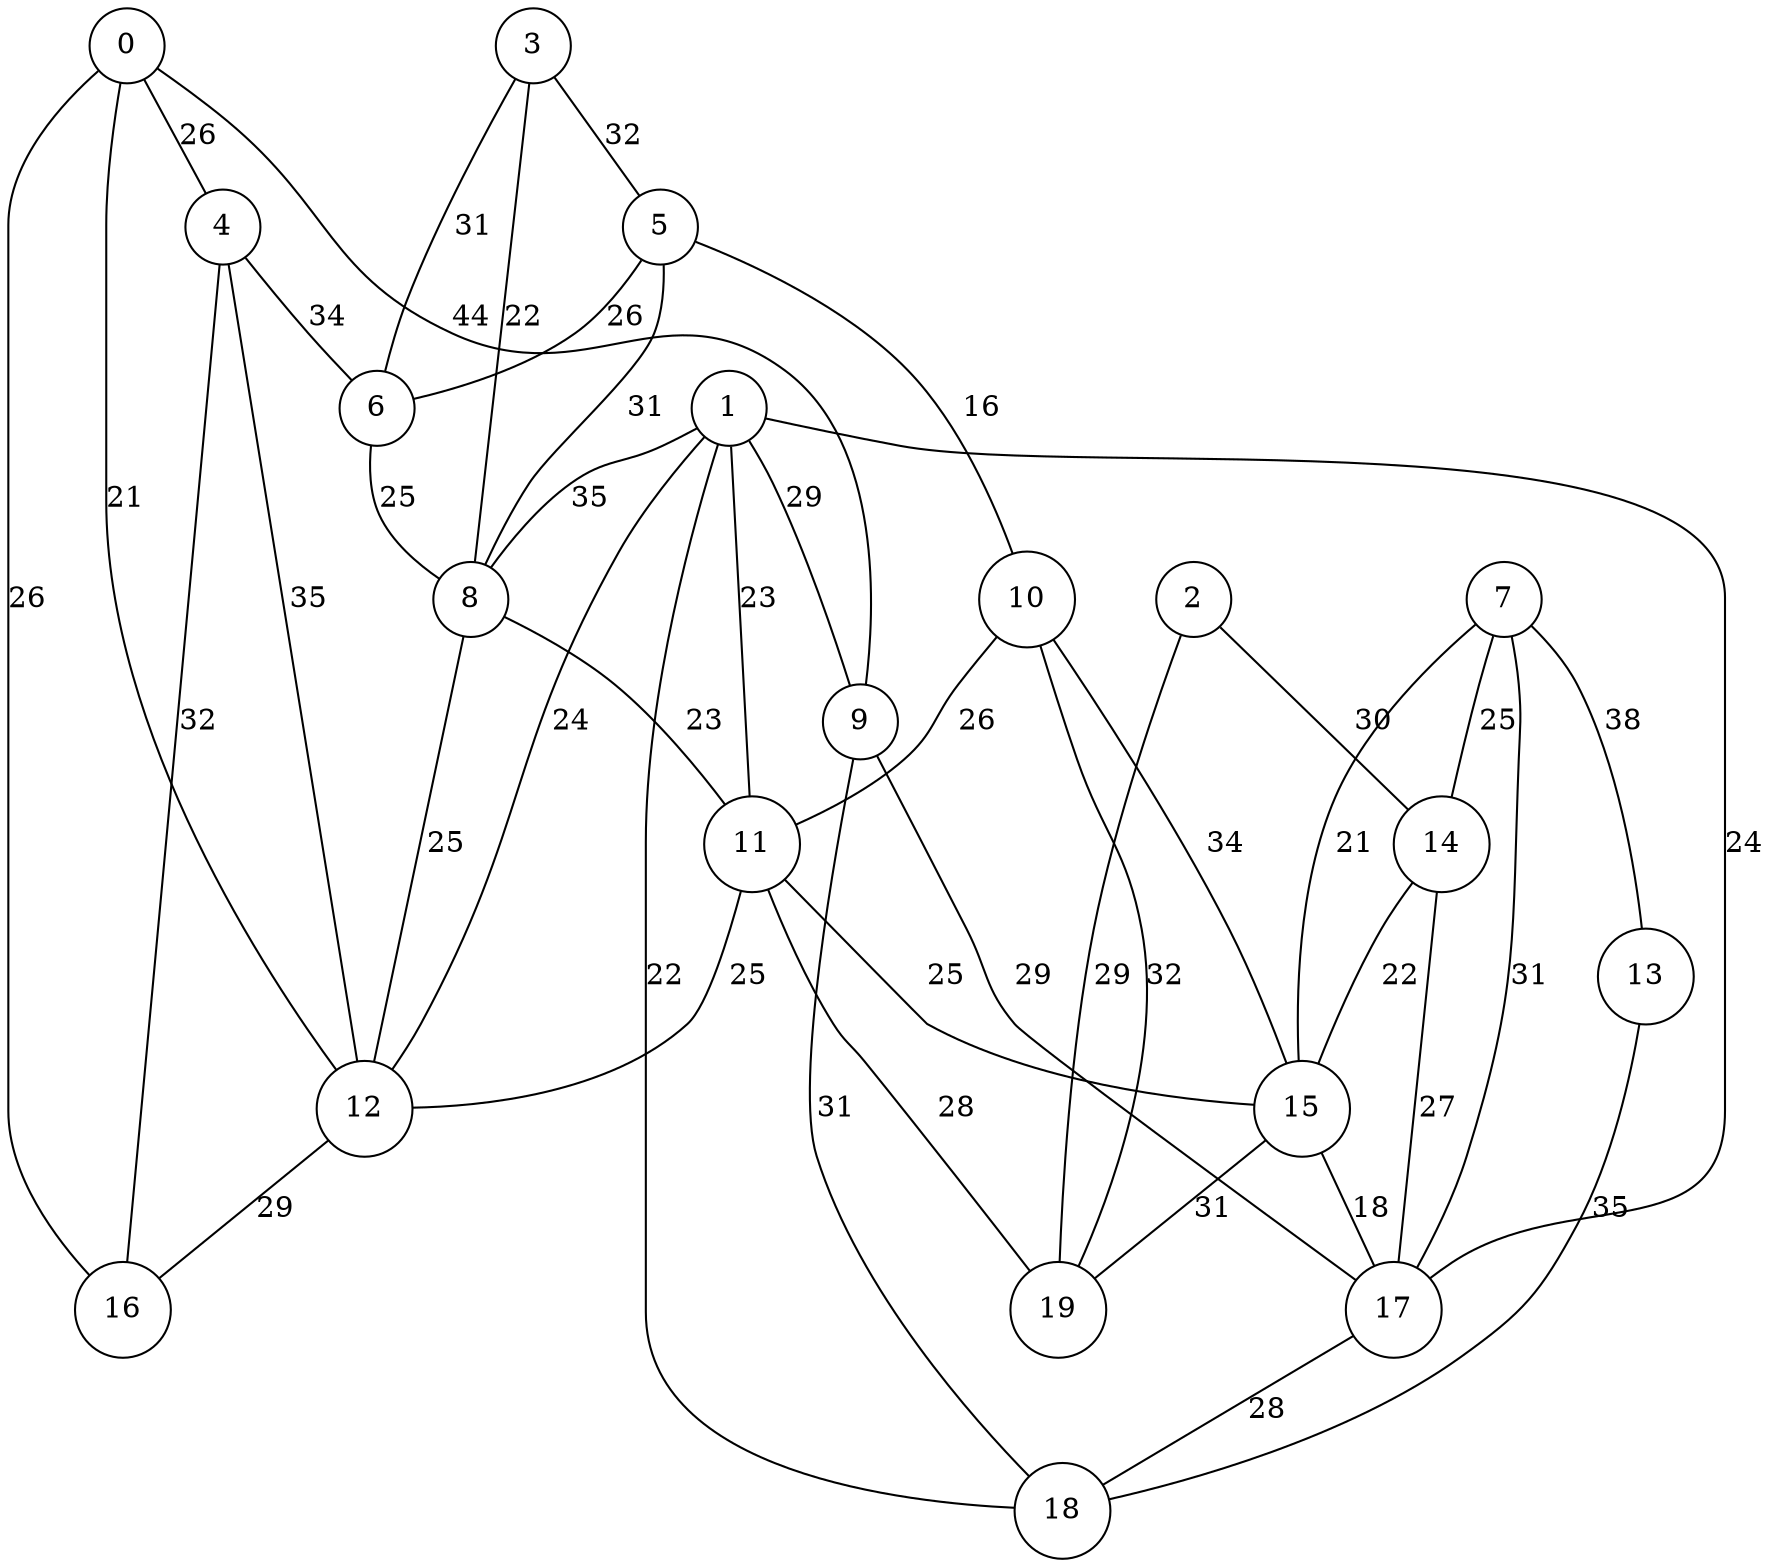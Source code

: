 graph qubit_interaction_graph {
    node [shape=circle];
    0 -- 9 [label=44];
    0 -- 12 [label=21];
    0 -- 4 [label=26];
    0 -- 16 [label=26];
    1 -- 18 [label=22];
    1 -- 8 [label=35];
    1 -- 17 [label=24];
    1 -- 12 [label=24];
    1 -- 9 [label=29];
    1 -- 11 [label=23];
    2 -- 14 [label=30];
    2 -- 19 [label=29];
    3 -- 5 [label=32];
    3 -- 6 [label=31];
    3 -- 8 [label=22];
    4 -- 6 [label=34];
    4 -- 16 [label=32];
    4 -- 12 [label=35];
    5 -- 8 [label=31];
    5 -- 10 [label=16];
    5 -- 6 [label=26];
    6 -- 8 [label=25];
    7 -- 17 [label=31];
    7 -- 13 [label=38];
    7 -- 14 [label=25];
    7 -- 15 [label=21];
    8 -- 12 [label=25];
    8 -- 11 [label=23];
    9 -- 18 [label=31];
    9 -- 17 [label=29];
    10 -- 19 [label=32];
    10 -- 11 [label=26];
    10 -- 15 [label=34];
    11 -- 12 [label=25];
    11 -- 19 [label=28];
    11 -- 15 [label=25];
    12 -- 16 [label=29];
    13 -- 18 [label=35];
    14 -- 17 [label=27];
    14 -- 15 [label=22];
    15 -- 19 [label=31];
    15 -- 17 [label=18];
    17 -- 18 [label=28];
}